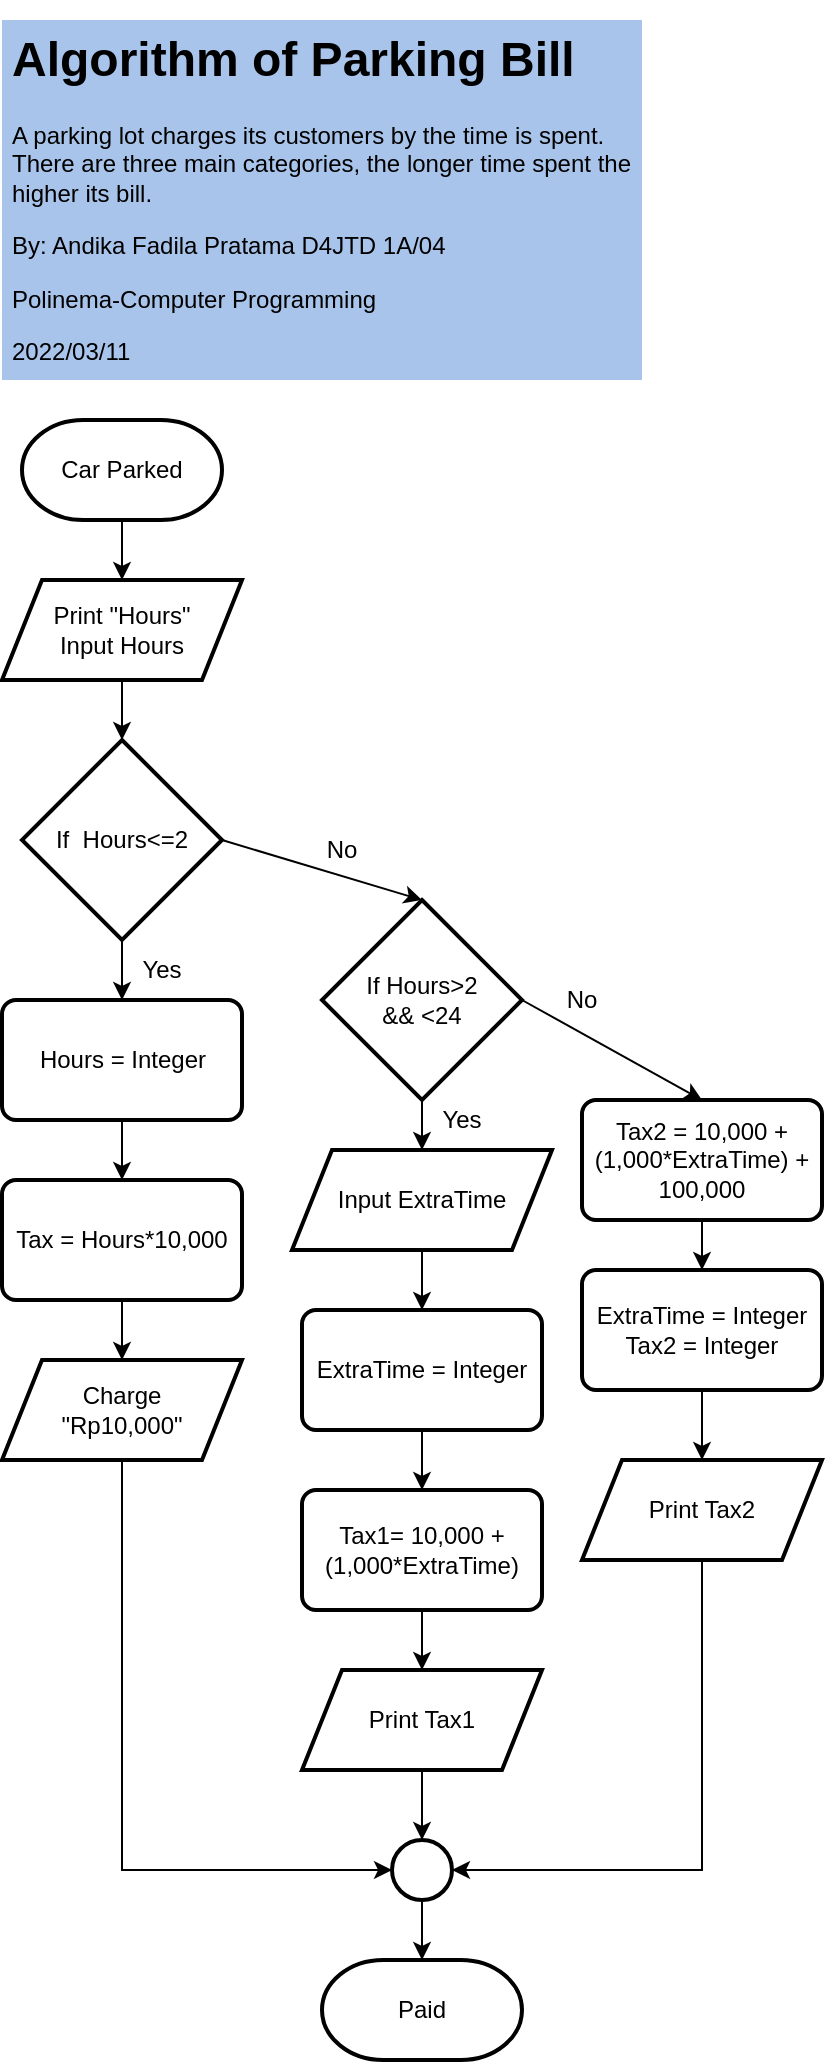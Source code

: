 <mxfile version="17.1.2" type="github">
  <diagram id="Q0McfdbR_vOQXKcCNgqP" name="Page-1">
    <mxGraphModel dx="806" dy="508" grid="1" gridSize="10" guides="1" tooltips="1" connect="1" arrows="1" fold="1" page="1" pageScale="1" pageWidth="850" pageHeight="1100" math="0" shadow="0">
      <root>
        <mxCell id="0" />
        <mxCell id="1" parent="0" />
        <mxCell id="FhGaNfptb9aEcFmK7woA-28" value="" style="rounded=1;whiteSpace=wrap;html=1;absoluteArcSize=1;arcSize=14;strokeWidth=2;" parent="1" vertex="1">
          <mxGeometry x="330" y="580" width="120" height="60" as="geometry" />
        </mxCell>
        <mxCell id="FhGaNfptb9aEcFmK7woA-18" value="" style="shape=parallelogram;perimeter=parallelogramPerimeter;whiteSpace=wrap;html=1;fixedSize=1;strokeWidth=2;" parent="1" vertex="1">
          <mxGeometry x="185" y="605" width="130" height="50" as="geometry" />
        </mxCell>
        <mxCell id="FhGaNfptb9aEcFmK7woA-9" value="" style="strokeWidth=2;html=1;shape=mxgraph.flowchart.decision;whiteSpace=wrap;" parent="1" vertex="1">
          <mxGeometry x="200" y="480" width="100" height="100" as="geometry" />
        </mxCell>
        <mxCell id="_fdn4rMZbtFpZdUaw8Mi-1" value="" style="strokeWidth=2;html=1;shape=mxgraph.flowchart.terminator;whiteSpace=wrap;" parent="1" vertex="1">
          <mxGeometry x="50" y="240" width="100" height="50" as="geometry" />
        </mxCell>
        <mxCell id="_fdn4rMZbtFpZdUaw8Mi-2" value="Car Parked" style="text;html=1;strokeColor=none;fillColor=none;align=center;verticalAlign=middle;whiteSpace=wrap;rounded=0;" parent="1" vertex="1">
          <mxGeometry x="65" y="250" width="70" height="30" as="geometry" />
        </mxCell>
        <mxCell id="_fdn4rMZbtFpZdUaw8Mi-4" value="" style="rounded=1;whiteSpace=wrap;html=1;absoluteArcSize=1;arcSize=14;strokeWidth=2;" parent="1" vertex="1">
          <mxGeometry x="40" y="620" width="120" height="60" as="geometry" />
        </mxCell>
        <mxCell id="_fdn4rMZbtFpZdUaw8Mi-5" value="Tax = Hours*10,000" style="text;html=1;strokeColor=none;fillColor=none;align=center;verticalAlign=middle;whiteSpace=wrap;rounded=0;" parent="1" vertex="1">
          <mxGeometry x="40" y="635" width="120" height="30" as="geometry" />
        </mxCell>
        <mxCell id="_fdn4rMZbtFpZdUaw8Mi-7" value="" style="shape=parallelogram;perimeter=parallelogramPerimeter;whiteSpace=wrap;html=1;fixedSize=1;strokeWidth=2;" parent="1" vertex="1">
          <mxGeometry x="40" y="320" width="120" height="50" as="geometry" />
        </mxCell>
        <mxCell id="_fdn4rMZbtFpZdUaw8Mi-9" value="&lt;div&gt;Print &quot;Hours&quot;&lt;br&gt;&lt;/div&gt;&lt;div&gt;Input Hours&lt;/div&gt;" style="text;html=1;strokeColor=none;fillColor=none;align=center;verticalAlign=middle;whiteSpace=wrap;rounded=0;" parent="1" vertex="1">
          <mxGeometry x="55" y="330" width="90" height="30" as="geometry" />
        </mxCell>
        <mxCell id="_fdn4rMZbtFpZdUaw8Mi-10" value="" style="endArrow=classic;html=1;rounded=0;exitX=0.5;exitY=1;exitDx=0;exitDy=0;entryX=0.5;entryY=0;entryDx=0;entryDy=0;entryPerimeter=0;" parent="1" source="_fdn4rMZbtFpZdUaw8Mi-7" target="_fdn4rMZbtFpZdUaw8Mi-11" edge="1">
          <mxGeometry width="50" height="50" relative="1" as="geometry">
            <mxPoint x="370" y="340" as="sourcePoint" />
            <mxPoint x="220" y="380" as="targetPoint" />
          </mxGeometry>
        </mxCell>
        <mxCell id="_fdn4rMZbtFpZdUaw8Mi-11" value="" style="strokeWidth=2;html=1;shape=mxgraph.flowchart.decision;whiteSpace=wrap;" parent="1" vertex="1">
          <mxGeometry x="50" y="400" width="100" height="100" as="geometry" />
        </mxCell>
        <mxCell id="_fdn4rMZbtFpZdUaw8Mi-12" value="If&amp;nbsp; Hours&amp;lt;=2" style="text;html=1;strokeColor=none;fillColor=none;align=center;verticalAlign=middle;whiteSpace=wrap;rounded=0;" parent="1" vertex="1">
          <mxGeometry x="65" y="435" width="70" height="30" as="geometry" />
        </mxCell>
        <mxCell id="_fdn4rMZbtFpZdUaw8Mi-15" value="" style="shape=parallelogram;perimeter=parallelogramPerimeter;whiteSpace=wrap;html=1;fixedSize=1;strokeWidth=2;" parent="1" vertex="1">
          <mxGeometry x="40" y="710" width="120" height="50" as="geometry" />
        </mxCell>
        <mxCell id="_fdn4rMZbtFpZdUaw8Mi-16" value="Charge &quot;Rp10,000&quot;" style="text;html=1;strokeColor=none;fillColor=none;align=center;verticalAlign=middle;whiteSpace=wrap;rounded=0;" parent="1" vertex="1">
          <mxGeometry x="70" y="720" width="60" height="30" as="geometry" />
        </mxCell>
        <mxCell id="FhGaNfptb9aEcFmK7woA-1" value="" style="endArrow=classic;html=1;rounded=0;exitX=0.5;exitY=1;exitDx=0;exitDy=0;entryX=0.5;entryY=0;entryDx=0;entryDy=0;" parent="1" source="_fdn4rMZbtFpZdUaw8Mi-4" target="_fdn4rMZbtFpZdUaw8Mi-15" edge="1">
          <mxGeometry width="50" height="50" relative="1" as="geometry">
            <mxPoint x="370" y="700" as="sourcePoint" />
            <mxPoint x="220" y="690" as="targetPoint" />
          </mxGeometry>
        </mxCell>
        <mxCell id="FhGaNfptb9aEcFmK7woA-2" value="Yes" style="text;html=1;strokeColor=none;fillColor=none;align=center;verticalAlign=middle;whiteSpace=wrap;rounded=0;" parent="1" vertex="1">
          <mxGeometry x="100" y="500" width="40" height="30" as="geometry" />
        </mxCell>
        <mxCell id="FhGaNfptb9aEcFmK7woA-3" value="" style="rounded=1;whiteSpace=wrap;html=1;absoluteArcSize=1;arcSize=14;strokeWidth=2;" parent="1" vertex="1">
          <mxGeometry x="40" y="530" width="120" height="60" as="geometry" />
        </mxCell>
        <mxCell id="FhGaNfptb9aEcFmK7woA-4" value="" style="endArrow=classic;html=1;rounded=0;exitX=0.5;exitY=1;exitDx=0;exitDy=0;exitPerimeter=0;entryX=0.5;entryY=0;entryDx=0;entryDy=0;" parent="1" source="_fdn4rMZbtFpZdUaw8Mi-11" target="FhGaNfptb9aEcFmK7woA-3" edge="1">
          <mxGeometry width="50" height="50" relative="1" as="geometry">
            <mxPoint x="370" y="520" as="sourcePoint" />
            <mxPoint x="420" y="470" as="targetPoint" />
          </mxGeometry>
        </mxCell>
        <mxCell id="FhGaNfptb9aEcFmK7woA-5" value="Hours = Integer" style="text;html=1;strokeColor=none;fillColor=none;align=center;verticalAlign=middle;whiteSpace=wrap;rounded=0;" parent="1" vertex="1">
          <mxGeometry x="52.5" y="545" width="95" height="30" as="geometry" />
        </mxCell>
        <mxCell id="FhGaNfptb9aEcFmK7woA-6" value="" style="endArrow=classic;html=1;rounded=0;exitX=0.5;exitY=1;exitDx=0;exitDy=0;entryX=0.5;entryY=0;entryDx=0;entryDy=0;" parent="1" source="FhGaNfptb9aEcFmK7woA-3" target="_fdn4rMZbtFpZdUaw8Mi-4" edge="1">
          <mxGeometry width="50" height="50" relative="1" as="geometry">
            <mxPoint x="370" y="640" as="sourcePoint" />
            <mxPoint x="200" y="600" as="targetPoint" />
          </mxGeometry>
        </mxCell>
        <mxCell id="FhGaNfptb9aEcFmK7woA-7" value="" style="endArrow=classic;html=1;rounded=0;exitX=1;exitY=0.5;exitDx=0;exitDy=0;exitPerimeter=0;entryX=0.5;entryY=0;entryDx=0;entryDy=0;entryPerimeter=0;" parent="1" source="_fdn4rMZbtFpZdUaw8Mi-11" target="FhGaNfptb9aEcFmK7woA-9" edge="1">
          <mxGeometry width="50" height="50" relative="1" as="geometry">
            <mxPoint x="340" y="610" as="sourcePoint" />
            <mxPoint x="320" y="520" as="targetPoint" />
          </mxGeometry>
        </mxCell>
        <mxCell id="FhGaNfptb9aEcFmK7woA-8" value="If Hours&amp;gt;2 &amp;amp;&amp;amp; &amp;lt;24" style="text;html=1;strokeColor=none;fillColor=none;align=center;verticalAlign=middle;whiteSpace=wrap;rounded=0;" parent="1" vertex="1">
          <mxGeometry x="215" y="515" width="70" height="30" as="geometry" />
        </mxCell>
        <mxCell id="FhGaNfptb9aEcFmK7woA-10" value="No" style="text;html=1;strokeColor=none;fillColor=none;align=center;verticalAlign=middle;whiteSpace=wrap;rounded=0;" parent="1" vertex="1">
          <mxGeometry x="180" y="440" width="60" height="30" as="geometry" />
        </mxCell>
        <mxCell id="FhGaNfptb9aEcFmK7woA-12" value="" style="endArrow=classic;html=1;rounded=0;exitX=0.5;exitY=1;exitDx=0;exitDy=0;exitPerimeter=0;entryX=0.5;entryY=0;entryDx=0;entryDy=0;" parent="1" source="FhGaNfptb9aEcFmK7woA-9" target="FhGaNfptb9aEcFmK7woA-18" edge="1">
          <mxGeometry width="50" height="50" relative="1" as="geometry">
            <mxPoint x="340" y="670" as="sourcePoint" />
            <mxPoint x="340" y="570" as="targetPoint" />
          </mxGeometry>
        </mxCell>
        <mxCell id="FhGaNfptb9aEcFmK7woA-14" value="" style="rounded=1;whiteSpace=wrap;html=1;absoluteArcSize=1;arcSize=14;strokeWidth=2;" parent="1" vertex="1">
          <mxGeometry x="190" y="685" width="120" height="60" as="geometry" />
        </mxCell>
        <mxCell id="FhGaNfptb9aEcFmK7woA-15" value="&lt;div&gt;ExtraTime = Integer&lt;br&gt;&lt;/div&gt;" style="text;html=1;strokeColor=none;fillColor=none;align=center;verticalAlign=middle;whiteSpace=wrap;rounded=0;" parent="1" vertex="1">
          <mxGeometry x="191.25" y="700" width="117.5" height="30" as="geometry" />
        </mxCell>
        <mxCell id="FhGaNfptb9aEcFmK7woA-16" value="" style="rounded=1;whiteSpace=wrap;html=1;absoluteArcSize=1;arcSize=14;strokeWidth=2;" parent="1" vertex="1">
          <mxGeometry x="190" y="775" width="120" height="60" as="geometry" />
        </mxCell>
        <mxCell id="FhGaNfptb9aEcFmK7woA-17" value="Tax1= 10,000 + (1,000*ExtraTime)" style="text;html=1;strokeColor=none;fillColor=none;align=center;verticalAlign=middle;whiteSpace=wrap;rounded=0;" parent="1" vertex="1">
          <mxGeometry x="185" y="790" width="130" height="30" as="geometry" />
        </mxCell>
        <mxCell id="FhGaNfptb9aEcFmK7woA-19" value="Input ExtraTime" style="text;html=1;strokeColor=none;fillColor=none;align=center;verticalAlign=middle;whiteSpace=wrap;rounded=0;" parent="1" vertex="1">
          <mxGeometry x="200" y="615" width="100" height="30" as="geometry" />
        </mxCell>
        <mxCell id="FhGaNfptb9aEcFmK7woA-20" value="" style="endArrow=classic;html=1;rounded=0;exitX=0.5;exitY=1;exitDx=0;exitDy=0;entryX=0.5;entryY=0;entryDx=0;entryDy=0;" parent="1" source="FhGaNfptb9aEcFmK7woA-18" target="FhGaNfptb9aEcFmK7woA-14" edge="1">
          <mxGeometry width="50" height="50" relative="1" as="geometry">
            <mxPoint x="340" y="725" as="sourcePoint" />
            <mxPoint x="390" y="675" as="targetPoint" />
          </mxGeometry>
        </mxCell>
        <mxCell id="FhGaNfptb9aEcFmK7woA-21" value="" style="endArrow=classic;html=1;rounded=0;exitX=0.5;exitY=1;exitDx=0;exitDy=0;entryX=0.5;entryY=0;entryDx=0;entryDy=0;" parent="1" source="FhGaNfptb9aEcFmK7woA-14" target="FhGaNfptb9aEcFmK7woA-16" edge="1">
          <mxGeometry width="50" height="50" relative="1" as="geometry">
            <mxPoint x="340" y="725" as="sourcePoint" />
            <mxPoint x="390" y="675" as="targetPoint" />
          </mxGeometry>
        </mxCell>
        <mxCell id="FhGaNfptb9aEcFmK7woA-22" value="" style="endArrow=classic;html=1;rounded=0;exitX=0.5;exitY=1;exitDx=0;exitDy=0;entryX=0.5;entryY=0;entryDx=0;entryDy=0;" parent="1" source="FhGaNfptb9aEcFmK7woA-16" target="FhGaNfptb9aEcFmK7woA-23" edge="1">
          <mxGeometry width="50" height="50" relative="1" as="geometry">
            <mxPoint x="340" y="725" as="sourcePoint" />
            <mxPoint x="390" y="675" as="targetPoint" />
          </mxGeometry>
        </mxCell>
        <mxCell id="FhGaNfptb9aEcFmK7woA-23" value="" style="shape=parallelogram;perimeter=parallelogramPerimeter;whiteSpace=wrap;html=1;fixedSize=1;strokeWidth=2;" parent="1" vertex="1">
          <mxGeometry x="190" y="865" width="120" height="50" as="geometry" />
        </mxCell>
        <mxCell id="FhGaNfptb9aEcFmK7woA-24" value="Print Tax1" style="text;html=1;strokeColor=none;fillColor=none;align=center;verticalAlign=middle;whiteSpace=wrap;rounded=0;" parent="1" vertex="1">
          <mxGeometry x="220" y="875" width="60" height="30" as="geometry" />
        </mxCell>
        <mxCell id="FhGaNfptb9aEcFmK7woA-25" value="" style="endArrow=classic;html=1;rounded=0;exitX=1;exitY=0.5;exitDx=0;exitDy=0;exitPerimeter=0;entryX=0.5;entryY=0;entryDx=0;entryDy=0;" parent="1" source="FhGaNfptb9aEcFmK7woA-9" target="FhGaNfptb9aEcFmK7woA-28" edge="1">
          <mxGeometry width="50" height="50" relative="1" as="geometry">
            <mxPoint x="310" y="520" as="sourcePoint" />
            <mxPoint x="380" y="560" as="targetPoint" />
          </mxGeometry>
        </mxCell>
        <mxCell id="FhGaNfptb9aEcFmK7woA-26" value="Yes" style="text;html=1;strokeColor=none;fillColor=none;align=center;verticalAlign=middle;whiteSpace=wrap;rounded=0;" parent="1" vertex="1">
          <mxGeometry x="250" y="575" width="40" height="30" as="geometry" />
        </mxCell>
        <mxCell id="FhGaNfptb9aEcFmK7woA-27" value="No" style="text;html=1;strokeColor=none;fillColor=none;align=center;verticalAlign=middle;whiteSpace=wrap;rounded=0;" parent="1" vertex="1">
          <mxGeometry x="300" y="515" width="60" height="30" as="geometry" />
        </mxCell>
        <mxCell id="FhGaNfptb9aEcFmK7woA-29" value="Tax2 = 10,000 + (1,000*ExtraTime) + 100,000" style="text;html=1;strokeColor=none;fillColor=none;align=center;verticalAlign=middle;whiteSpace=wrap;rounded=0;" parent="1" vertex="1">
          <mxGeometry x="330" y="595" width="120" height="30" as="geometry" />
        </mxCell>
        <mxCell id="FhGaNfptb9aEcFmK7woA-30" value="" style="rounded=1;whiteSpace=wrap;html=1;absoluteArcSize=1;arcSize=14;strokeWidth=2;" parent="1" vertex="1">
          <mxGeometry x="330" y="665" width="120" height="60" as="geometry" />
        </mxCell>
        <mxCell id="FhGaNfptb9aEcFmK7woA-31" value="" style="endArrow=classic;html=1;rounded=0;exitX=0.5;exitY=1;exitDx=0;exitDy=0;entryX=0.5;entryY=0;entryDx=0;entryDy=0;" parent="1" source="FhGaNfptb9aEcFmK7woA-28" target="FhGaNfptb9aEcFmK7woA-30" edge="1">
          <mxGeometry width="50" height="50" relative="1" as="geometry">
            <mxPoint x="340" y="700" as="sourcePoint" />
            <mxPoint x="390" y="650" as="targetPoint" />
          </mxGeometry>
        </mxCell>
        <mxCell id="FhGaNfptb9aEcFmK7woA-32" value="&lt;div&gt;ExtraTime = Integer&lt;/div&gt;&lt;div&gt;Tax2 = Integer&lt;br&gt;&lt;/div&gt;" style="text;html=1;strokeColor=none;fillColor=none;align=center;verticalAlign=middle;whiteSpace=wrap;rounded=0;" parent="1" vertex="1">
          <mxGeometry x="330" y="680" width="120" height="30" as="geometry" />
        </mxCell>
        <mxCell id="FhGaNfptb9aEcFmK7woA-33" value="" style="endArrow=classic;html=1;rounded=0;exitX=0.5;exitY=1;exitDx=0;exitDy=0;entryX=0.5;entryY=0;entryDx=0;entryDy=0;" parent="1" source="FhGaNfptb9aEcFmK7woA-30" target="FhGaNfptb9aEcFmK7woA-35" edge="1">
          <mxGeometry width="50" height="50" relative="1" as="geometry">
            <mxPoint x="400" y="650" as="sourcePoint" />
            <mxPoint x="500" y="750" as="targetPoint" />
          </mxGeometry>
        </mxCell>
        <mxCell id="FhGaNfptb9aEcFmK7woA-35" value="" style="shape=parallelogram;perimeter=parallelogramPerimeter;whiteSpace=wrap;html=1;fixedSize=1;strokeWidth=2;" parent="1" vertex="1">
          <mxGeometry x="330" y="760" width="120" height="50" as="geometry" />
        </mxCell>
        <mxCell id="FhGaNfptb9aEcFmK7woA-36" value="Print Tax2" style="text;html=1;strokeColor=none;fillColor=none;align=center;verticalAlign=middle;whiteSpace=wrap;rounded=0;" parent="1" vertex="1">
          <mxGeometry x="360" y="770" width="60" height="30" as="geometry" />
        </mxCell>
        <mxCell id="FhGaNfptb9aEcFmK7woA-37" value="" style="ellipse;whiteSpace=wrap;html=1;aspect=fixed;strokeWidth=2;" parent="1" vertex="1">
          <mxGeometry x="235" y="950" width="30" height="30" as="geometry" />
        </mxCell>
        <mxCell id="FhGaNfptb9aEcFmK7woA-38" value="" style="endArrow=classic;html=1;rounded=0;exitX=0.5;exitY=1;exitDx=0;exitDy=0;entryX=0;entryY=0.5;entryDx=0;entryDy=0;" parent="1" source="_fdn4rMZbtFpZdUaw8Mi-15" target="FhGaNfptb9aEcFmK7woA-37" edge="1">
          <mxGeometry width="50" height="50" relative="1" as="geometry">
            <mxPoint x="340" y="820" as="sourcePoint" />
            <mxPoint x="390" y="770" as="targetPoint" />
            <Array as="points">
              <mxPoint x="100" y="965" />
            </Array>
          </mxGeometry>
        </mxCell>
        <mxCell id="FhGaNfptb9aEcFmK7woA-39" value="" style="endArrow=classic;html=1;rounded=0;exitX=0.5;exitY=1;exitDx=0;exitDy=0;entryX=0.5;entryY=0;entryDx=0;entryDy=0;" parent="1" source="FhGaNfptb9aEcFmK7woA-23" target="FhGaNfptb9aEcFmK7woA-37" edge="1">
          <mxGeometry width="50" height="50" relative="1" as="geometry">
            <mxPoint x="110" y="770" as="sourcePoint" />
            <mxPoint x="270" y="940" as="targetPoint" />
          </mxGeometry>
        </mxCell>
        <mxCell id="FhGaNfptb9aEcFmK7woA-40" value="" style="endArrow=classic;html=1;rounded=0;exitX=0.5;exitY=1;exitDx=0;exitDy=0;entryX=1;entryY=0.5;entryDx=0;entryDy=0;" parent="1" source="FhGaNfptb9aEcFmK7woA-35" target="FhGaNfptb9aEcFmK7woA-37" edge="1">
          <mxGeometry width="50" height="50" relative="1" as="geometry">
            <mxPoint x="260" y="925" as="sourcePoint" />
            <mxPoint x="260" y="960" as="targetPoint" />
            <Array as="points">
              <mxPoint x="390" y="965" />
            </Array>
          </mxGeometry>
        </mxCell>
        <mxCell id="FhGaNfptb9aEcFmK7woA-41" value="" style="strokeWidth=2;html=1;shape=mxgraph.flowchart.terminator;whiteSpace=wrap;" parent="1" vertex="1">
          <mxGeometry x="200" y="1010" width="100" height="50" as="geometry" />
        </mxCell>
        <mxCell id="FhGaNfptb9aEcFmK7woA-42" value="" style="endArrow=classic;html=1;rounded=0;strokeWidth=1;exitX=0.5;exitY=1;exitDx=0;exitDy=0;entryX=0.5;entryY=0;entryDx=0;entryDy=0;entryPerimeter=0;" parent="1" source="FhGaNfptb9aEcFmK7woA-37" target="FhGaNfptb9aEcFmK7woA-41" edge="1">
          <mxGeometry width="50" height="50" relative="1" as="geometry">
            <mxPoint x="340" y="1030" as="sourcePoint" />
            <mxPoint x="390" y="980" as="targetPoint" />
          </mxGeometry>
        </mxCell>
        <mxCell id="FhGaNfptb9aEcFmK7woA-43" value="Paid" style="text;html=1;strokeColor=none;fillColor=none;align=center;verticalAlign=middle;whiteSpace=wrap;rounded=0;" parent="1" vertex="1">
          <mxGeometry x="220" y="1020" width="60" height="30" as="geometry" />
        </mxCell>
        <mxCell id="FhGaNfptb9aEcFmK7woA-44" value="" style="endArrow=classic;html=1;rounded=0;strokeWidth=1;exitX=0.5;exitY=1;exitDx=0;exitDy=0;exitPerimeter=0;entryX=0.5;entryY=0;entryDx=0;entryDy=0;" parent="1" source="_fdn4rMZbtFpZdUaw8Mi-1" target="_fdn4rMZbtFpZdUaw8Mi-7" edge="1">
          <mxGeometry width="50" height="50" relative="1" as="geometry">
            <mxPoint x="340" y="400" as="sourcePoint" />
            <mxPoint x="390" y="350" as="targetPoint" />
          </mxGeometry>
        </mxCell>
        <mxCell id="FhGaNfptb9aEcFmK7woA-45" value="&lt;h1&gt;Algorithm of Parking Bill&lt;br&gt;&lt;/h1&gt;&lt;p&gt;A parking lot charges its customers by the time is spent. There are three main categories, the longer time spent the higher its bill.&lt;/p&gt;&lt;p&gt;By: Andika Fadila Pratama D4JTD 1A/04&lt;/p&gt;&lt;p&gt;Polinema-Computer Programming&lt;/p&gt;&lt;p&gt;2022/03/11&lt;br&gt;&lt;/p&gt;" style="text;html=1;strokeColor=none;fillColor=#A9C4EB;spacing=5;spacingTop=-20;whiteSpace=wrap;overflow=hidden;rounded=0;" parent="1" vertex="1">
          <mxGeometry x="40" y="40" width="320" height="180" as="geometry" />
        </mxCell>
      </root>
    </mxGraphModel>
  </diagram>
</mxfile>
